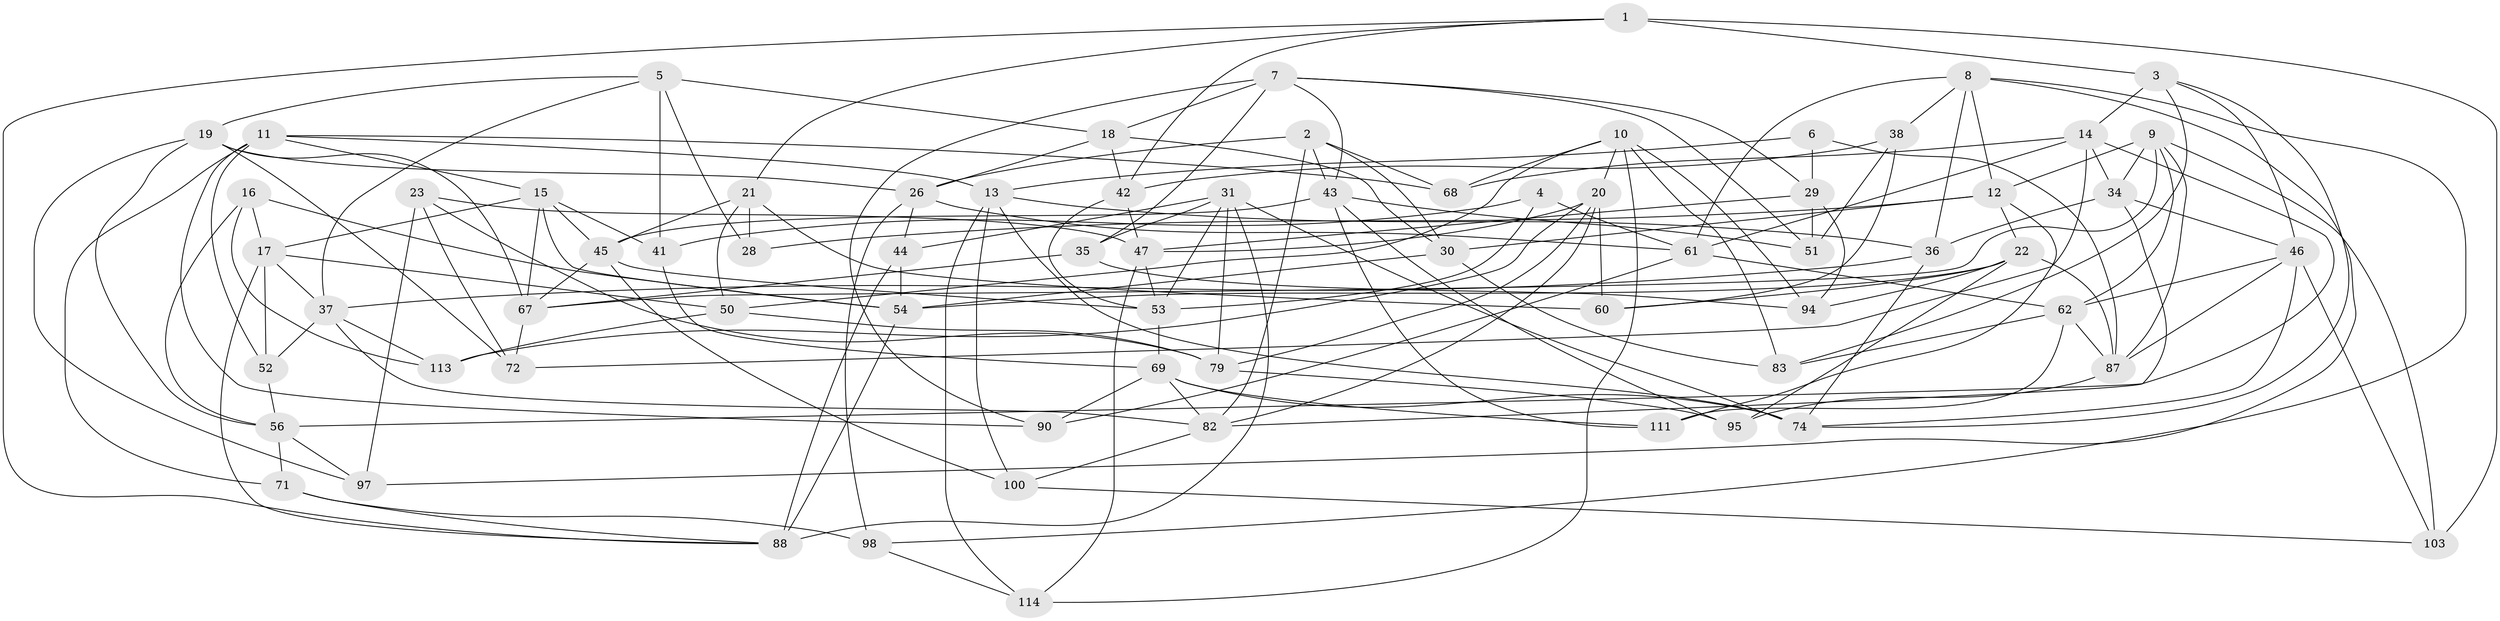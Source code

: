 // original degree distribution, {4: 1.0}
// Generated by graph-tools (version 1.1) at 2025/42/03/06/25 10:42:24]
// undirected, 70 vertices, 176 edges
graph export_dot {
graph [start="1"]
  node [color=gray90,style=filled];
  1 [super="+63"];
  2 [super="+64"];
  3 [super="+59"];
  4;
  5 [super="+40"];
  6;
  7 [super="+80"];
  8 [super="+49"];
  9 [super="+25"];
  10 [super="+86"];
  11 [super="+91"];
  12 [super="+24"];
  13 [super="+115"];
  14 [super="+73"];
  15 [super="+27"];
  16;
  17 [super="+105"];
  18 [super="+57"];
  19 [super="+107"];
  20 [super="+81"];
  21 [super="+99"];
  22 [super="+65"];
  23;
  26 [super="+33"];
  28;
  29 [super="+32"];
  30 [super="+39"];
  31 [super="+48"];
  34 [super="+55"];
  35;
  36 [super="+109"];
  37 [super="+77"];
  38;
  41 [super="+106"];
  42 [super="+104"];
  43 [super="+78"];
  44;
  45 [super="+66"];
  46 [super="+70"];
  47 [super="+101"];
  50 [super="+85"];
  51;
  52;
  53 [super="+84"];
  54 [super="+93"];
  56 [super="+58"];
  60;
  61 [super="+76"];
  62 [super="+96"];
  67 [super="+89"];
  68;
  69 [super="+75"];
  71;
  72;
  74 [super="+110"];
  79 [super="+112"];
  82 [super="+102"];
  83;
  87 [super="+108"];
  88 [super="+92"];
  90;
  94;
  95;
  97;
  98;
  100;
  103;
  111;
  113;
  114;
  1 -- 42;
  1 -- 3 [weight=2];
  1 -- 21;
  1 -- 88;
  1 -- 103;
  2 -- 82;
  2 -- 43;
  2 -- 26;
  2 -- 68;
  2 -- 30 [weight=2];
  3 -- 74;
  3 -- 46;
  3 -- 83;
  3 -- 14;
  4 -- 41 [weight=2];
  4 -- 61;
  4 -- 53;
  5 -- 28;
  5 -- 19;
  5 -- 41 [weight=2];
  5 -- 37;
  5 -- 18;
  6 -- 29 [weight=2];
  6 -- 13;
  6 -- 87;
  7 -- 35;
  7 -- 43;
  7 -- 90;
  7 -- 51;
  7 -- 29;
  7 -- 18;
  8 -- 97;
  8 -- 61;
  8 -- 98;
  8 -- 36;
  8 -- 38;
  8 -- 12;
  9 -- 62;
  9 -- 103;
  9 -- 67;
  9 -- 34;
  9 -- 87;
  9 -- 12;
  10 -- 114;
  10 -- 83;
  10 -- 68;
  10 -- 94;
  10 -- 20;
  10 -- 50;
  11 -- 15;
  11 -- 68;
  11 -- 71;
  11 -- 90;
  11 -- 52;
  11 -- 13;
  12 -- 111;
  12 -- 30;
  12 -- 22;
  12 -- 28;
  13 -- 74;
  13 -- 114;
  13 -- 100;
  13 -- 36;
  14 -- 72;
  14 -- 68;
  14 -- 56;
  14 -- 61;
  14 -- 34;
  15 -- 45;
  15 -- 54;
  15 -- 17;
  15 -- 67;
  15 -- 41;
  16 -- 54;
  16 -- 113;
  16 -- 17;
  16 -- 56;
  17 -- 50;
  17 -- 88;
  17 -- 52;
  17 -- 37;
  18 -- 26;
  18 -- 42 [weight=2];
  18 -- 30;
  19 -- 72;
  19 -- 97;
  19 -- 56;
  19 -- 67;
  19 -- 26;
  20 -- 113;
  20 -- 47;
  20 -- 60;
  20 -- 79;
  20 -- 82;
  21 -- 28 [weight=2];
  21 -- 60;
  21 -- 45;
  21 -- 50;
  22 -- 60;
  22 -- 87;
  22 -- 94;
  22 -- 95;
  22 -- 54;
  23 -- 72;
  23 -- 97;
  23 -- 79;
  23 -- 47;
  26 -- 44;
  26 -- 98;
  26 -- 61;
  29 -- 51;
  29 -- 94;
  29 -- 47;
  30 -- 83;
  30 -- 54;
  31 -- 53;
  31 -- 35;
  31 -- 88;
  31 -- 44;
  31 -- 79;
  31 -- 74;
  34 -- 36 [weight=2];
  34 -- 82;
  34 -- 46;
  35 -- 94;
  35 -- 67;
  36 -- 74;
  36 -- 37;
  37 -- 113;
  37 -- 52;
  37 -- 82;
  38 -- 42;
  38 -- 60;
  38 -- 51;
  41 -- 69;
  42 -- 53;
  42 -- 47;
  43 -- 45;
  43 -- 51;
  43 -- 95;
  43 -- 111;
  44 -- 88;
  44 -- 54;
  45 -- 100;
  45 -- 67;
  45 -- 53;
  46 -- 62;
  46 -- 103;
  46 -- 74;
  46 -- 87;
  47 -- 114;
  47 -- 53;
  50 -- 113;
  50 -- 79 [weight=2];
  52 -- 56;
  53 -- 69;
  54 -- 88;
  56 -- 97;
  56 -- 71;
  61 -- 90;
  61 -- 62;
  62 -- 111;
  62 -- 83;
  62 -- 87;
  67 -- 72;
  69 -- 111;
  69 -- 90;
  69 -- 74;
  69 -- 82;
  71 -- 98;
  71 -- 88;
  79 -- 95;
  82 -- 100;
  87 -- 95;
  98 -- 114;
  100 -- 103;
}
